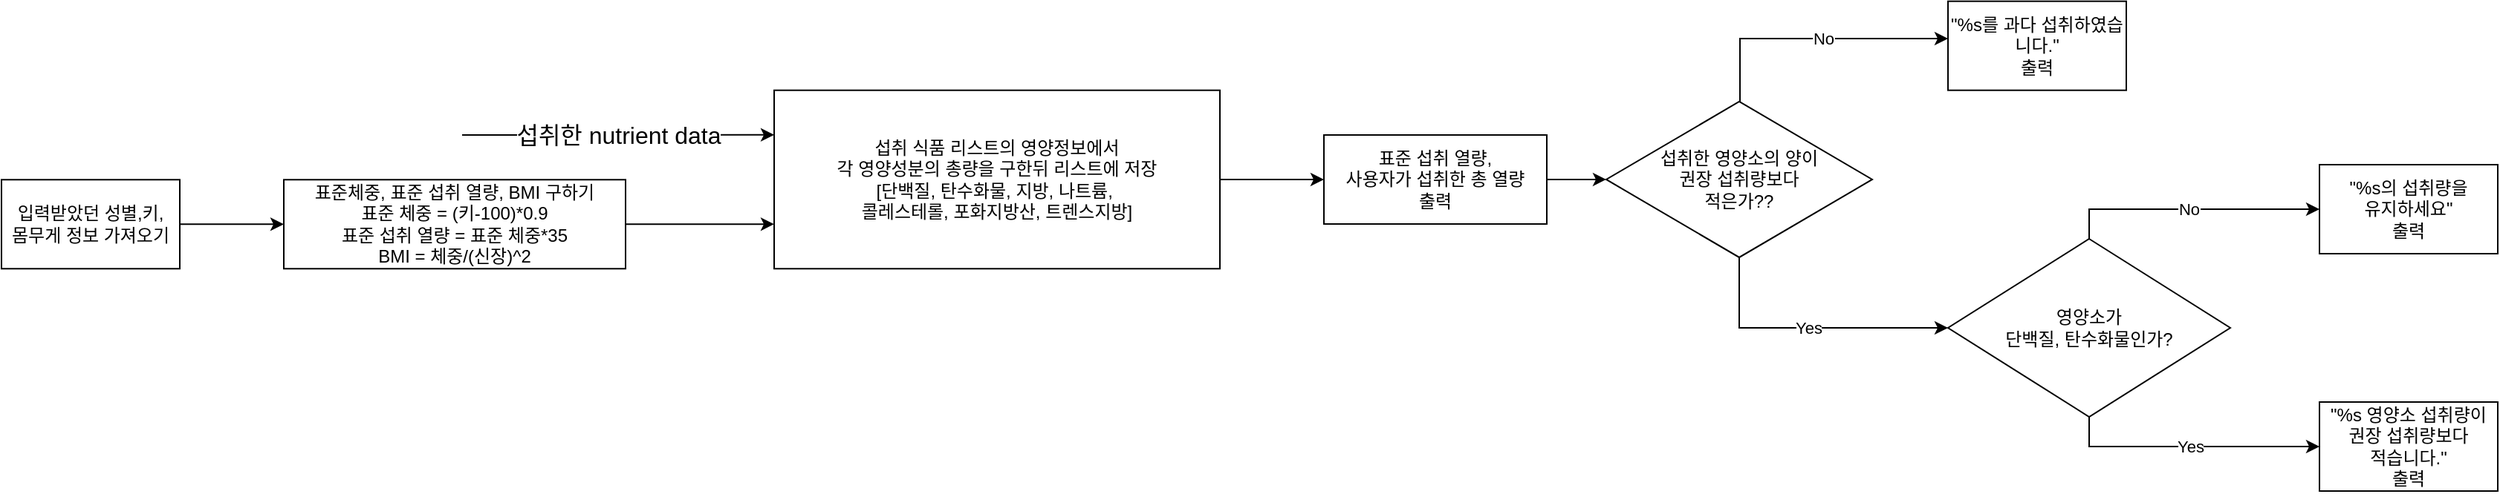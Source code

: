<mxfile version="13.6.10" type="device"><diagram id="C5RBs43oDa-KdzZeNtuy" name="Page-1"><mxGraphModel dx="2105" dy="548" grid="1" gridSize="10" guides="1" tooltips="1" connect="1" arrows="1" fold="1" page="1" pageScale="1" pageWidth="827" pageHeight="1169" math="0" shadow="0"><root><mxCell id="WIyWlLk6GJQsqaUBKTNV-0"/><mxCell id="WIyWlLk6GJQsqaUBKTNV-1" parent="WIyWlLk6GJQsqaUBKTNV-0"/><mxCell id="8ymqy-06YN4_RcyASqAP-116" style="edgeStyle=orthogonalEdgeStyle;rounded=0;orthogonalLoop=1;jettySize=auto;html=1;exitX=1;exitY=0.5;exitDx=0;exitDy=0;" parent="WIyWlLk6GJQsqaUBKTNV-1" source="8ymqy-06YN4_RcyASqAP-115" target="8ymqy-06YN4_RcyASqAP-118" edge="1"><mxGeometry relative="1" as="geometry"><mxPoint x="110" y="219.706" as="targetPoint"/></mxGeometry></mxCell><mxCell id="8ymqy-06YN4_RcyASqAP-115" value="입력받았던 성별,키,&lt;br&gt;몸무게 정보 가져오기" style="rounded=0;whiteSpace=wrap;html=1;" parent="WIyWlLk6GJQsqaUBKTNV-1" vertex="1"><mxGeometry x="-90" y="220.14" width="120" height="60" as="geometry"/></mxCell><mxCell id="8ymqy-06YN4_RcyASqAP-119" style="edgeStyle=orthogonalEdgeStyle;rounded=0;orthogonalLoop=1;jettySize=auto;html=1;exitX=1;exitY=0.5;exitDx=0;exitDy=0;entryX=0;entryY=0.75;entryDx=0;entryDy=0;" parent="WIyWlLk6GJQsqaUBKTNV-1" source="8ymqy-06YN4_RcyASqAP-118" target="8ymqy-06YN4_RcyASqAP-120" edge="1"><mxGeometry relative="1" as="geometry"><mxPoint x="430" y="220" as="targetPoint"/></mxGeometry></mxCell><mxCell id="8ymqy-06YN4_RcyASqAP-118" value="표준체중, 표준 섭취 열량, BMI 구하기&lt;br&gt;표준 체중 = (키-100)*0.9&lt;br&gt;표준 섭취 열량 = 표준 체중*35&lt;br&gt;BMI =&amp;nbsp;체중/(신장)^2" style="rounded=0;whiteSpace=wrap;html=1;" parent="WIyWlLk6GJQsqaUBKTNV-1" vertex="1"><mxGeometry x="100" y="220.14" width="230" height="60" as="geometry"/></mxCell><mxCell id="8ymqy-06YN4_RcyASqAP-122" style="edgeStyle=orthogonalEdgeStyle;rounded=0;orthogonalLoop=1;jettySize=auto;html=1;exitX=1;exitY=0.5;exitDx=0;exitDy=0;strokeWidth=1;" parent="WIyWlLk6GJQsqaUBKTNV-1" source="8ymqy-06YN4_RcyASqAP-120" target="8ymqy-06YN4_RcyASqAP-151" edge="1"><mxGeometry relative="1" as="geometry"><mxPoint x="800" y="220" as="targetPoint"/></mxGeometry></mxCell><mxCell id="8ymqy-06YN4_RcyASqAP-120" value="섭취 식품 리스트의 영양정보에서&lt;br&gt;각 영양성분의 총량을 구한뒤 리스트에 저장&lt;br&gt;[단백질, 탄수화물, 지방, 나트륨,&amp;nbsp;&lt;br&gt;콜레스테롤, 포화지방산, 트렌스지방]" style="rounded=0;whiteSpace=wrap;html=1;" parent="WIyWlLk6GJQsqaUBKTNV-1" vertex="1"><mxGeometry x="430" y="159.85" width="300" height="120.29" as="geometry"/></mxCell><mxCell id="8ymqy-06YN4_RcyASqAP-121" value="&lt;font style=&quot;font-size: 16px&quot;&gt;섭취한 nutrient data&lt;/font&gt;" style="endArrow=classic;html=1;entryX=0;entryY=0.25;entryDx=0;entryDy=0;strokeWidth=1;" parent="WIyWlLk6GJQsqaUBKTNV-1" target="8ymqy-06YN4_RcyASqAP-120" edge="1"><mxGeometry width="50" height="50" relative="1" as="geometry"><mxPoint x="220" y="190" as="sourcePoint"/><mxPoint x="320" y="370" as="targetPoint"/></mxGeometry></mxCell><mxCell id="8ymqy-06YN4_RcyASqAP-132" value="No" style="edgeStyle=orthogonalEdgeStyle;rounded=0;orthogonalLoop=1;jettySize=auto;html=1;strokeWidth=1;entryX=0;entryY=0.5;entryDx=0;entryDy=0;exitX=1;exitY=0.5;exitDx=0;exitDy=0;" parent="WIyWlLk6GJQsqaUBKTNV-1" source="8ymqy-06YN4_RcyASqAP-124" edge="1"><mxGeometry x="0.474" relative="1" as="geometry"><mxPoint x="1220" y="125" as="targetPoint"/><mxPoint x="1169" y="230" as="sourcePoint"/><Array as="points"><mxPoint x="1080" y="220"/><mxPoint x="1080" y="125"/></Array><mxPoint x="1" as="offset"/></mxGeometry></mxCell><mxCell id="8ymqy-06YN4_RcyASqAP-133" value="Yes" style="edgeStyle=orthogonalEdgeStyle;rounded=0;orthogonalLoop=1;jettySize=auto;html=1;exitX=0.5;exitY=1;exitDx=0;exitDy=0;strokeWidth=1;" parent="WIyWlLk6GJQsqaUBKTNV-1" source="8ymqy-06YN4_RcyASqAP-124" target="8ymqy-06YN4_RcyASqAP-135" edge="1"><mxGeometry relative="1" as="geometry"><mxPoint x="1240" y="290" as="targetPoint"/><Array as="points"><mxPoint x="1080" y="320"/></Array></mxGeometry></mxCell><mxCell id="8ymqy-06YN4_RcyASqAP-124" value="섭취한 영양소의 양이&lt;br&gt;권장 섭취량보다 &lt;br&gt;적은가??" style="rhombus;whiteSpace=wrap;html=1;" parent="WIyWlLk6GJQsqaUBKTNV-1" vertex="1"><mxGeometry x="990" y="167.49" width="179" height="105" as="geometry"/></mxCell><mxCell id="8ymqy-06YN4_RcyASqAP-130" value="&quot;%s를 과다 섭취하였습니다.&quot;&lt;br&gt;출력" style="rounded=0;whiteSpace=wrap;html=1;" parent="WIyWlLk6GJQsqaUBKTNV-1" vertex="1"><mxGeometry x="1220" y="99.85" width="120" height="60" as="geometry"/></mxCell><mxCell id="8ymqy-06YN4_RcyASqAP-143" value="No" style="edgeStyle=orthogonalEdgeStyle;rounded=0;orthogonalLoop=1;jettySize=auto;html=1;exitX=0.5;exitY=0;exitDx=0;exitDy=0;strokeWidth=1;entryX=0;entryY=0.5;entryDx=0;entryDy=0;" parent="WIyWlLk6GJQsqaUBKTNV-1" source="8ymqy-06YN4_RcyASqAP-135" target="8ymqy-06YN4_RcyASqAP-144" edge="1"><mxGeometry relative="1" as="geometry"><mxPoint x="1470" y="260.294" as="targetPoint"/><Array as="points"><mxPoint x="1315" y="240"/></Array></mxGeometry></mxCell><mxCell id="8ymqy-06YN4_RcyASqAP-145" value="Yes" style="edgeStyle=orthogonalEdgeStyle;rounded=0;orthogonalLoop=1;jettySize=auto;html=1;exitX=0.5;exitY=1;exitDx=0;exitDy=0;strokeWidth=1;" parent="WIyWlLk6GJQsqaUBKTNV-1" source="8ymqy-06YN4_RcyASqAP-135" target="8ymqy-06YN4_RcyASqAP-148" edge="1"><mxGeometry relative="1" as="geometry"><mxPoint x="1470" y="415" as="targetPoint"/></mxGeometry></mxCell><mxCell id="8ymqy-06YN4_RcyASqAP-135" value="영양소가&lt;br&gt;단백질, 탄수화물인가?" style="rhombus;whiteSpace=wrap;html=1;" parent="WIyWlLk6GJQsqaUBKTNV-1" vertex="1"><mxGeometry x="1220" y="260" width="190" height="120" as="geometry"/></mxCell><mxCell id="8ymqy-06YN4_RcyASqAP-144" value="&quot;%s의 섭취량을&lt;br&gt;유지하세요&quot;&lt;br&gt;출력" style="rounded=0;whiteSpace=wrap;html=1;" parent="WIyWlLk6GJQsqaUBKTNV-1" vertex="1"><mxGeometry x="1470" y="210.004" width="120" height="60" as="geometry"/></mxCell><mxCell id="8ymqy-06YN4_RcyASqAP-148" value="&quot;%s 영양소 섭취량이 권장 섭취량보다 &lt;br&gt;적습니다.&quot;&lt;br&gt;출력" style="rounded=0;whiteSpace=wrap;html=1;" parent="WIyWlLk6GJQsqaUBKTNV-1" vertex="1"><mxGeometry x="1470" y="370" width="120" height="60" as="geometry"/></mxCell><mxCell id="8ymqy-06YN4_RcyASqAP-152" style="edgeStyle=orthogonalEdgeStyle;rounded=0;orthogonalLoop=1;jettySize=auto;html=1;exitX=1;exitY=0.5;exitDx=0;exitDy=0;entryX=0;entryY=0.5;entryDx=0;entryDy=0;strokeWidth=1;" parent="WIyWlLk6GJQsqaUBKTNV-1" source="8ymqy-06YN4_RcyASqAP-151" target="8ymqy-06YN4_RcyASqAP-124" edge="1"><mxGeometry relative="1" as="geometry"/></mxCell><mxCell id="8ymqy-06YN4_RcyASqAP-151" value="표준 섭취 열량,&lt;br&gt;사용자가 섭취한 총 열량&lt;br&gt;출력" style="rounded=0;whiteSpace=wrap;html=1;" parent="WIyWlLk6GJQsqaUBKTNV-1" vertex="1"><mxGeometry x="800" y="189.99" width="150" height="60" as="geometry"/></mxCell></root></mxGraphModel></diagram></mxfile>